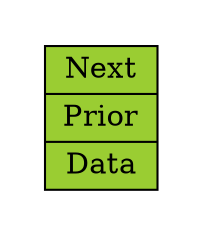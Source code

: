 digraph structs {
    rankdir=LR
    pad="0.3";
    //bgcolor=grey77;
    node [shape=record fillcolor=yellowgreen style=filled];
//
    structNode [label="<lblNext> Next | <lblPrior> Prior | <lblData> Data"];
}
